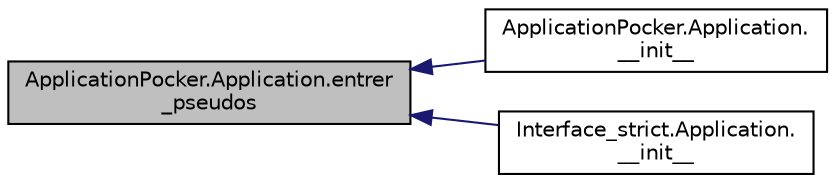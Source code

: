 digraph "ApplicationPocker.Application.entrer_pseudos"
{
  edge [fontname="Helvetica",fontsize="10",labelfontname="Helvetica",labelfontsize="10"];
  node [fontname="Helvetica",fontsize="10",shape=record];
  rankdir="LR";
  Node30 [label="ApplicationPocker.Application.entrer\l_pseudos",height=0.2,width=0.4,color="black", fillcolor="grey75", style="filled", fontcolor="black"];
  Node30 -> Node31 [dir="back",color="midnightblue",fontsize="10",style="solid",fontname="Helvetica"];
  Node31 [label="ApplicationPocker.Application.\l__init__",height=0.2,width=0.4,color="black", fillcolor="white", style="filled",URL="$class_application_pocker_1_1_application.html#a6c95a5707f355ecddf4c0628d1a7a537"];
  Node30 -> Node32 [dir="back",color="midnightblue",fontsize="10",style="solid",fontname="Helvetica"];
  Node32 [label="Interface_strict.Application.\l__init__",height=0.2,width=0.4,color="black", fillcolor="white", style="filled",URL="$class_interface__strict_1_1_application.html#a4908aaebdd2418bbe277f491e6884d10"];
}
